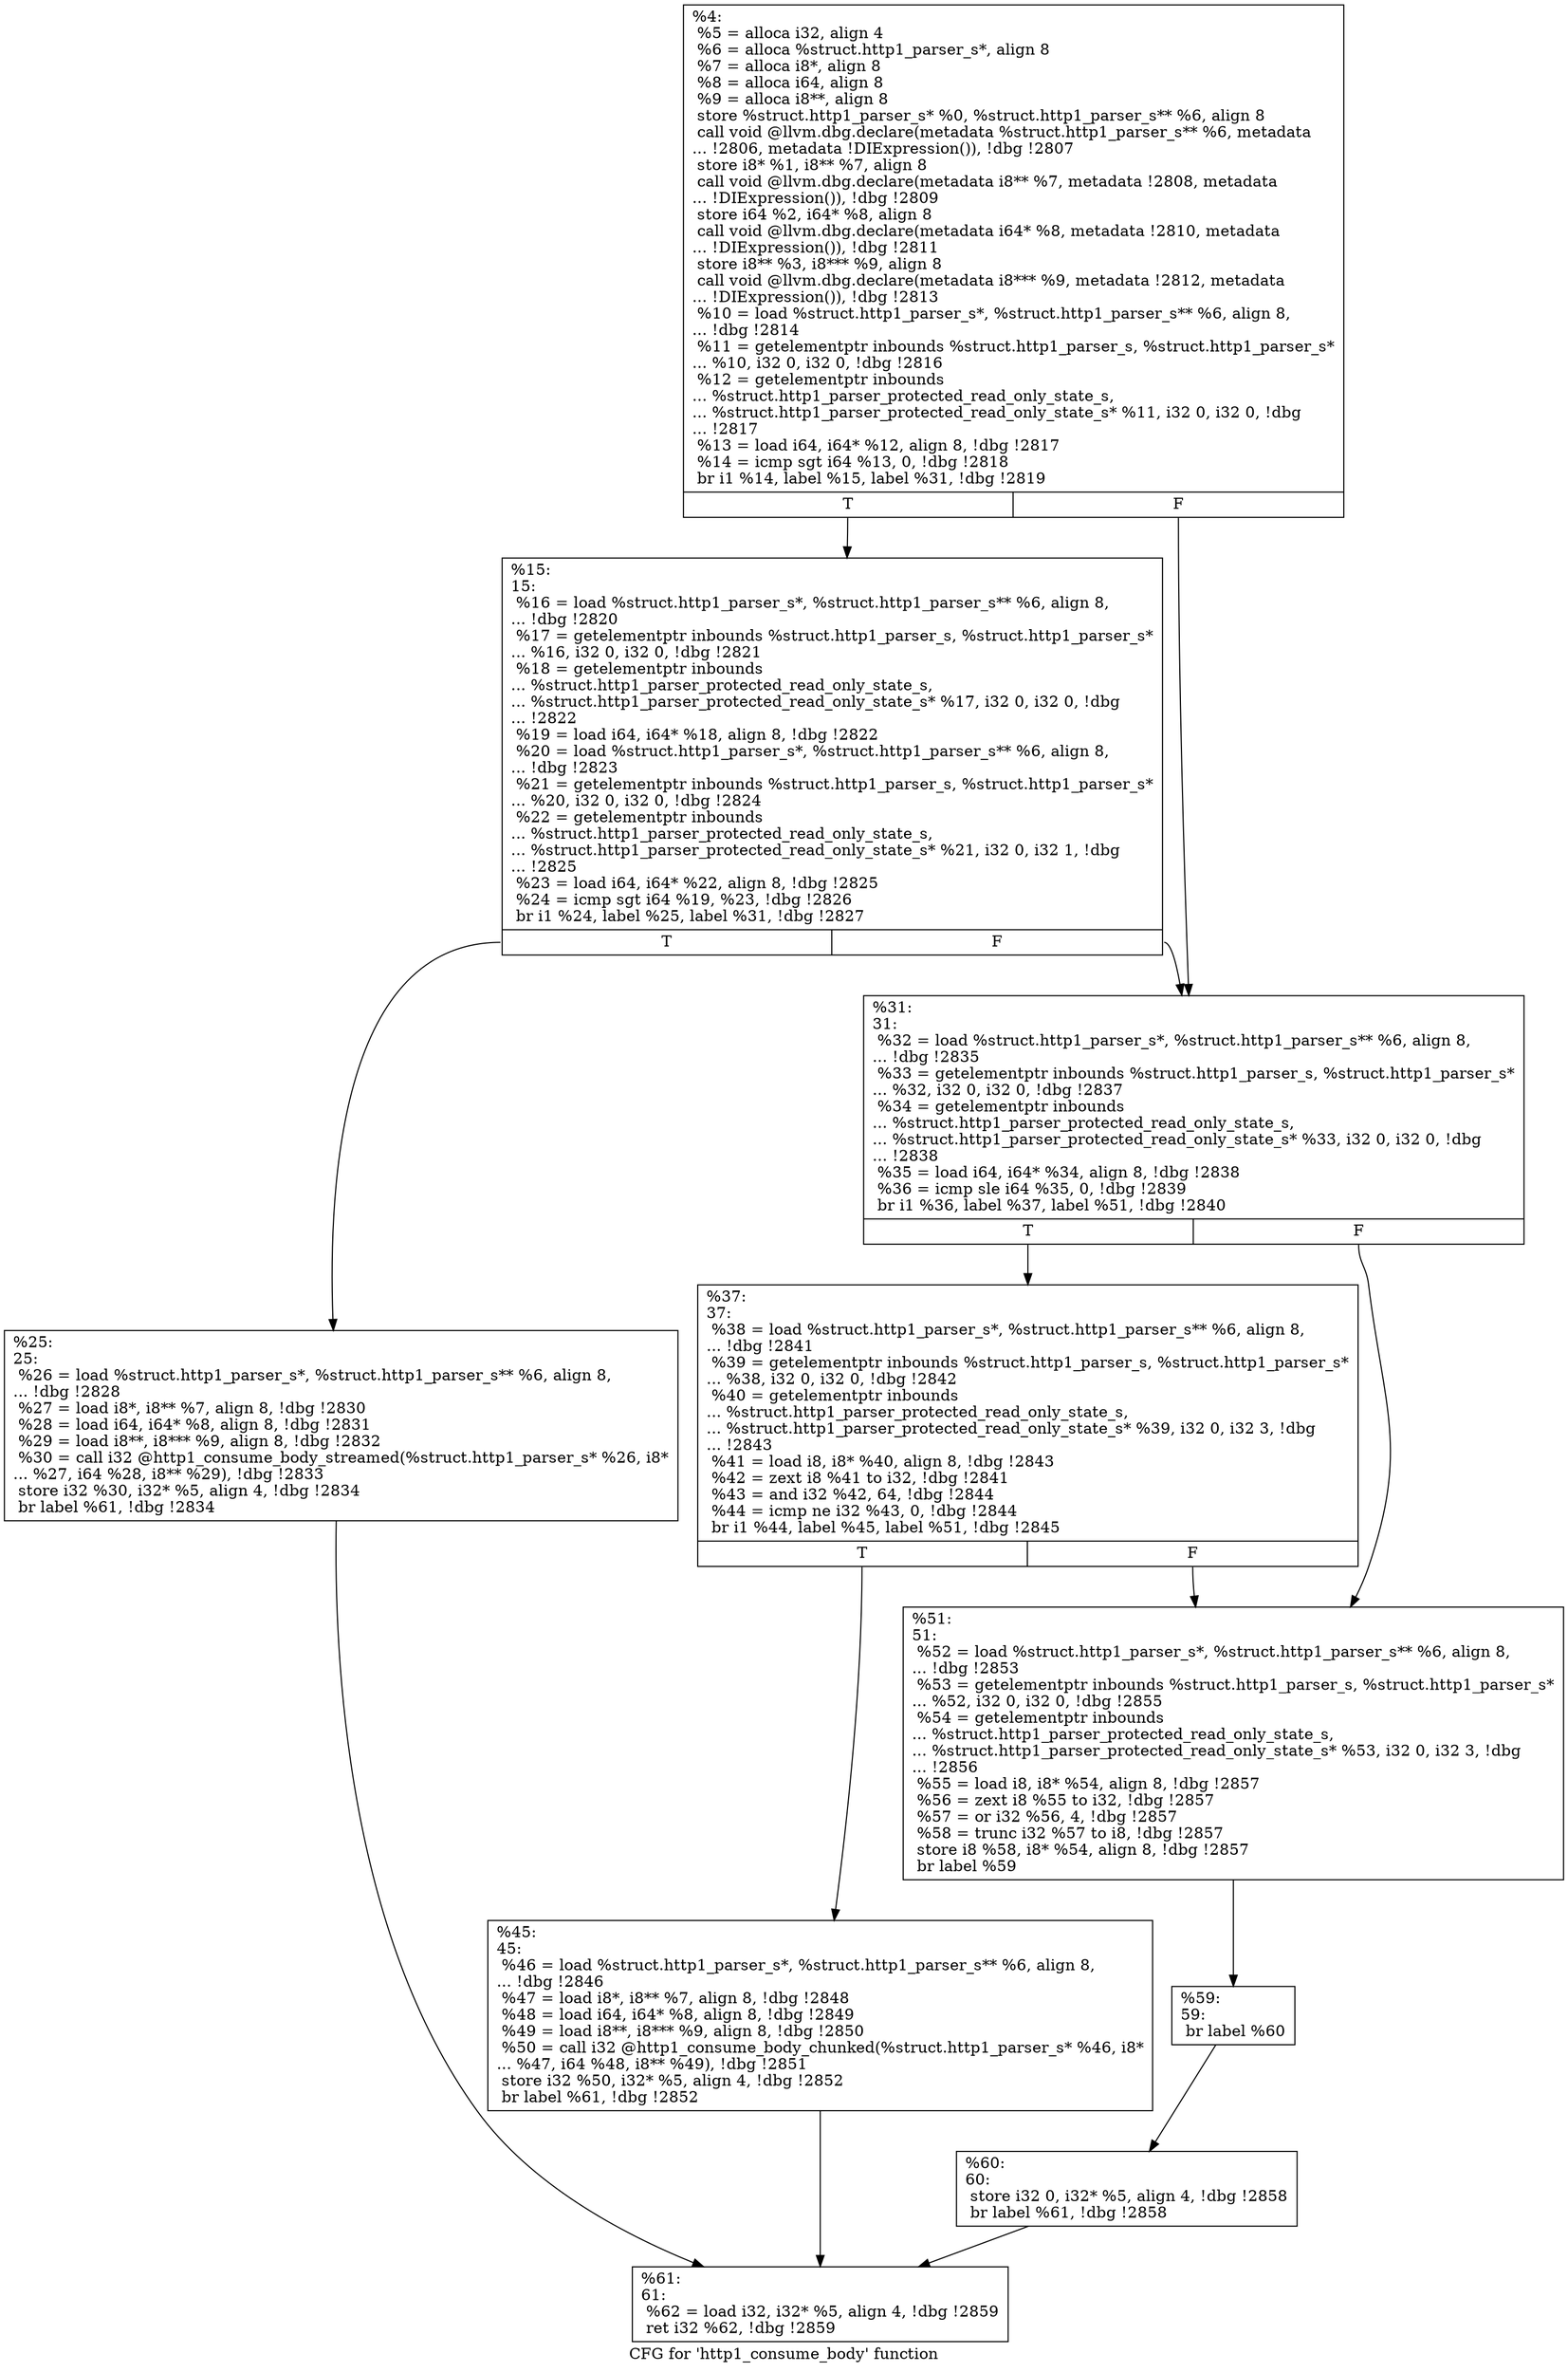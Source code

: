 digraph "CFG for 'http1_consume_body' function" {
	label="CFG for 'http1_consume_body' function";

	Node0x5568522221c0 [shape=record,label="{%4:\l  %5 = alloca i32, align 4\l  %6 = alloca %struct.http1_parser_s*, align 8\l  %7 = alloca i8*, align 8\l  %8 = alloca i64, align 8\l  %9 = alloca i8**, align 8\l  store %struct.http1_parser_s* %0, %struct.http1_parser_s** %6, align 8\l  call void @llvm.dbg.declare(metadata %struct.http1_parser_s** %6, metadata\l... !2806, metadata !DIExpression()), !dbg !2807\l  store i8* %1, i8** %7, align 8\l  call void @llvm.dbg.declare(metadata i8** %7, metadata !2808, metadata\l... !DIExpression()), !dbg !2809\l  store i64 %2, i64* %8, align 8\l  call void @llvm.dbg.declare(metadata i64* %8, metadata !2810, metadata\l... !DIExpression()), !dbg !2811\l  store i8** %3, i8*** %9, align 8\l  call void @llvm.dbg.declare(metadata i8*** %9, metadata !2812, metadata\l... !DIExpression()), !dbg !2813\l  %10 = load %struct.http1_parser_s*, %struct.http1_parser_s** %6, align 8,\l... !dbg !2814\l  %11 = getelementptr inbounds %struct.http1_parser_s, %struct.http1_parser_s*\l... %10, i32 0, i32 0, !dbg !2816\l  %12 = getelementptr inbounds\l... %struct.http1_parser_protected_read_only_state_s,\l... %struct.http1_parser_protected_read_only_state_s* %11, i32 0, i32 0, !dbg\l... !2817\l  %13 = load i64, i64* %12, align 8, !dbg !2817\l  %14 = icmp sgt i64 %13, 0, !dbg !2818\l  br i1 %14, label %15, label %31, !dbg !2819\l|{<s0>T|<s1>F}}"];
	Node0x5568522221c0:s0 -> Node0x556852222320;
	Node0x5568522221c0:s1 -> Node0x5568522223c0;
	Node0x556852222320 [shape=record,label="{%15:\l15:                                               \l  %16 = load %struct.http1_parser_s*, %struct.http1_parser_s** %6, align 8,\l... !dbg !2820\l  %17 = getelementptr inbounds %struct.http1_parser_s, %struct.http1_parser_s*\l... %16, i32 0, i32 0, !dbg !2821\l  %18 = getelementptr inbounds\l... %struct.http1_parser_protected_read_only_state_s,\l... %struct.http1_parser_protected_read_only_state_s* %17, i32 0, i32 0, !dbg\l... !2822\l  %19 = load i64, i64* %18, align 8, !dbg !2822\l  %20 = load %struct.http1_parser_s*, %struct.http1_parser_s** %6, align 8,\l... !dbg !2823\l  %21 = getelementptr inbounds %struct.http1_parser_s, %struct.http1_parser_s*\l... %20, i32 0, i32 0, !dbg !2824\l  %22 = getelementptr inbounds\l... %struct.http1_parser_protected_read_only_state_s,\l... %struct.http1_parser_protected_read_only_state_s* %21, i32 0, i32 1, !dbg\l... !2825\l  %23 = load i64, i64* %22, align 8, !dbg !2825\l  %24 = icmp sgt i64 %19, %23, !dbg !2826\l  br i1 %24, label %25, label %31, !dbg !2827\l|{<s0>T|<s1>F}}"];
	Node0x556852222320:s0 -> Node0x556852222370;
	Node0x556852222320:s1 -> Node0x5568522223c0;
	Node0x556852222370 [shape=record,label="{%25:\l25:                                               \l  %26 = load %struct.http1_parser_s*, %struct.http1_parser_s** %6, align 8,\l... !dbg !2828\l  %27 = load i8*, i8** %7, align 8, !dbg !2830\l  %28 = load i64, i64* %8, align 8, !dbg !2831\l  %29 = load i8**, i8*** %9, align 8, !dbg !2832\l  %30 = call i32 @http1_consume_body_streamed(%struct.http1_parser_s* %26, i8*\l... %27, i64 %28, i8** %29), !dbg !2833\l  store i32 %30, i32* %5, align 4, !dbg !2834\l  br label %61, !dbg !2834\l}"];
	Node0x556852222370 -> Node0x5568522225a0;
	Node0x5568522223c0 [shape=record,label="{%31:\l31:                                               \l  %32 = load %struct.http1_parser_s*, %struct.http1_parser_s** %6, align 8,\l... !dbg !2835\l  %33 = getelementptr inbounds %struct.http1_parser_s, %struct.http1_parser_s*\l... %32, i32 0, i32 0, !dbg !2837\l  %34 = getelementptr inbounds\l... %struct.http1_parser_protected_read_only_state_s,\l... %struct.http1_parser_protected_read_only_state_s* %33, i32 0, i32 0, !dbg\l... !2838\l  %35 = load i64, i64* %34, align 8, !dbg !2838\l  %36 = icmp sle i64 %35, 0, !dbg !2839\l  br i1 %36, label %37, label %51, !dbg !2840\l|{<s0>T|<s1>F}}"];
	Node0x5568522223c0:s0 -> Node0x556852222410;
	Node0x5568522223c0:s1 -> Node0x5568522224b0;
	Node0x556852222410 [shape=record,label="{%37:\l37:                                               \l  %38 = load %struct.http1_parser_s*, %struct.http1_parser_s** %6, align 8,\l... !dbg !2841\l  %39 = getelementptr inbounds %struct.http1_parser_s, %struct.http1_parser_s*\l... %38, i32 0, i32 0, !dbg !2842\l  %40 = getelementptr inbounds\l... %struct.http1_parser_protected_read_only_state_s,\l... %struct.http1_parser_protected_read_only_state_s* %39, i32 0, i32 3, !dbg\l... !2843\l  %41 = load i8, i8* %40, align 8, !dbg !2843\l  %42 = zext i8 %41 to i32, !dbg !2841\l  %43 = and i32 %42, 64, !dbg !2844\l  %44 = icmp ne i32 %43, 0, !dbg !2844\l  br i1 %44, label %45, label %51, !dbg !2845\l|{<s0>T|<s1>F}}"];
	Node0x556852222410:s0 -> Node0x556852222460;
	Node0x556852222410:s1 -> Node0x5568522224b0;
	Node0x556852222460 [shape=record,label="{%45:\l45:                                               \l  %46 = load %struct.http1_parser_s*, %struct.http1_parser_s** %6, align 8,\l... !dbg !2846\l  %47 = load i8*, i8** %7, align 8, !dbg !2848\l  %48 = load i64, i64* %8, align 8, !dbg !2849\l  %49 = load i8**, i8*** %9, align 8, !dbg !2850\l  %50 = call i32 @http1_consume_body_chunked(%struct.http1_parser_s* %46, i8*\l... %47, i64 %48, i8** %49), !dbg !2851\l  store i32 %50, i32* %5, align 4, !dbg !2852\l  br label %61, !dbg !2852\l}"];
	Node0x556852222460 -> Node0x5568522225a0;
	Node0x5568522224b0 [shape=record,label="{%51:\l51:                                               \l  %52 = load %struct.http1_parser_s*, %struct.http1_parser_s** %6, align 8,\l... !dbg !2853\l  %53 = getelementptr inbounds %struct.http1_parser_s, %struct.http1_parser_s*\l... %52, i32 0, i32 0, !dbg !2855\l  %54 = getelementptr inbounds\l... %struct.http1_parser_protected_read_only_state_s,\l... %struct.http1_parser_protected_read_only_state_s* %53, i32 0, i32 3, !dbg\l... !2856\l  %55 = load i8, i8* %54, align 8, !dbg !2857\l  %56 = zext i8 %55 to i32, !dbg !2857\l  %57 = or i32 %56, 4, !dbg !2857\l  %58 = trunc i32 %57 to i8, !dbg !2857\l  store i8 %58, i8* %54, align 8, !dbg !2857\l  br label %59\l}"];
	Node0x5568522224b0 -> Node0x556852222500;
	Node0x556852222500 [shape=record,label="{%59:\l59:                                               \l  br label %60\l}"];
	Node0x556852222500 -> Node0x556852222550;
	Node0x556852222550 [shape=record,label="{%60:\l60:                                               \l  store i32 0, i32* %5, align 4, !dbg !2858\l  br label %61, !dbg !2858\l}"];
	Node0x556852222550 -> Node0x5568522225a0;
	Node0x5568522225a0 [shape=record,label="{%61:\l61:                                               \l  %62 = load i32, i32* %5, align 4, !dbg !2859\l  ret i32 %62, !dbg !2859\l}"];
}
